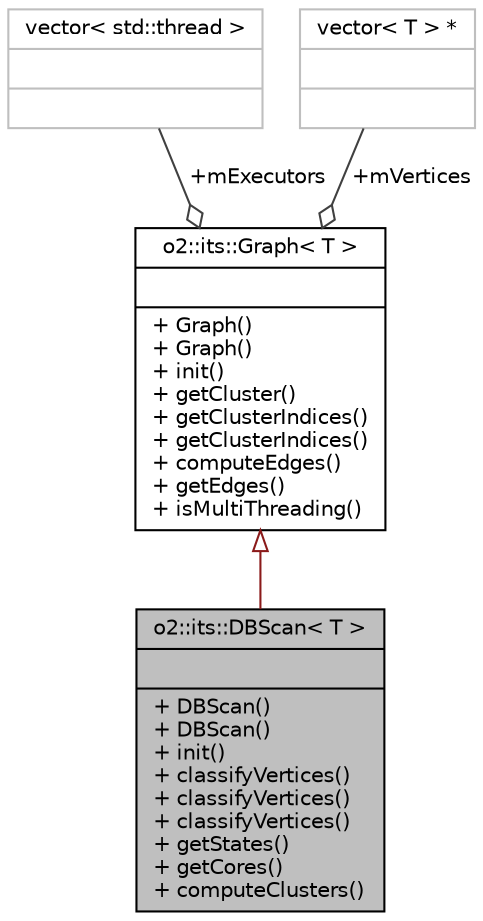 digraph "o2::its::DBScan&lt; T &gt;"
{
 // INTERACTIVE_SVG=YES
  bgcolor="transparent";
  edge [fontname="Helvetica",fontsize="10",labelfontname="Helvetica",labelfontsize="10"];
  node [fontname="Helvetica",fontsize="10",shape=record];
  Node1 [label="{o2::its::DBScan\< T \>\n||+ DBScan()\l+ DBScan()\l+ init()\l+ classifyVertices()\l+ classifyVertices()\l+ classifyVertices()\l+ getStates()\l+ getCores()\l+ computeClusters()\l}",height=0.2,width=0.4,color="black", fillcolor="grey75", style="filled", fontcolor="black"];
  Node2 -> Node1 [dir="back",color="firebrick4",fontsize="10",style="solid",arrowtail="onormal",fontname="Helvetica"];
  Node2 [label="{o2::its::Graph\< T \>\n||+ Graph()\l+ Graph()\l+ init()\l+ getCluster()\l+ getClusterIndices()\l+ getClusterIndices()\l+ computeEdges()\l+ getEdges()\l+ isMultiThreading()\l}",height=0.2,width=0.4,color="black",URL="$dd/d03/classo2_1_1its_1_1Graph.html"];
  Node3 -> Node2 [color="grey25",fontsize="10",style="solid",label=" +mExecutors" ,arrowhead="odiamond",fontname="Helvetica"];
  Node3 [label="{vector\< std::thread \>\n||}",height=0.2,width=0.4,color="grey75"];
  Node4 -> Node2 [color="grey25",fontsize="10",style="solid",label=" +mVertices" ,arrowhead="odiamond",fontname="Helvetica"];
  Node4 [label="{vector\< T \> *\n||}",height=0.2,width=0.4,color="grey75"];
}
